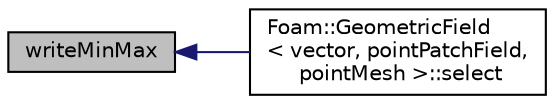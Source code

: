 digraph "writeMinMax"
{
  bgcolor="transparent";
  edge [fontname="Helvetica",fontsize="10",labelfontname="Helvetica",labelfontsize="10"];
  node [fontname="Helvetica",fontsize="10",shape=record];
  rankdir="LR";
  Node8899 [label="writeMinMax",height=0.2,width=0.4,color="black", fillcolor="grey75", style="filled", fontcolor="black"];
  Node8899 -> Node8900 [dir="back",color="midnightblue",fontsize="10",style="solid",fontname="Helvetica"];
  Node8900 [label="Foam::GeometricField\l\< vector, pointPatchField,\l pointMesh \>::select",height=0.2,width=0.4,color="black",URL="$a23249.html#ac822e257f222f5f241fef3b49ac2cb04",tooltip="Select the final iteration parameters if `final&#39; is true. "];
}
